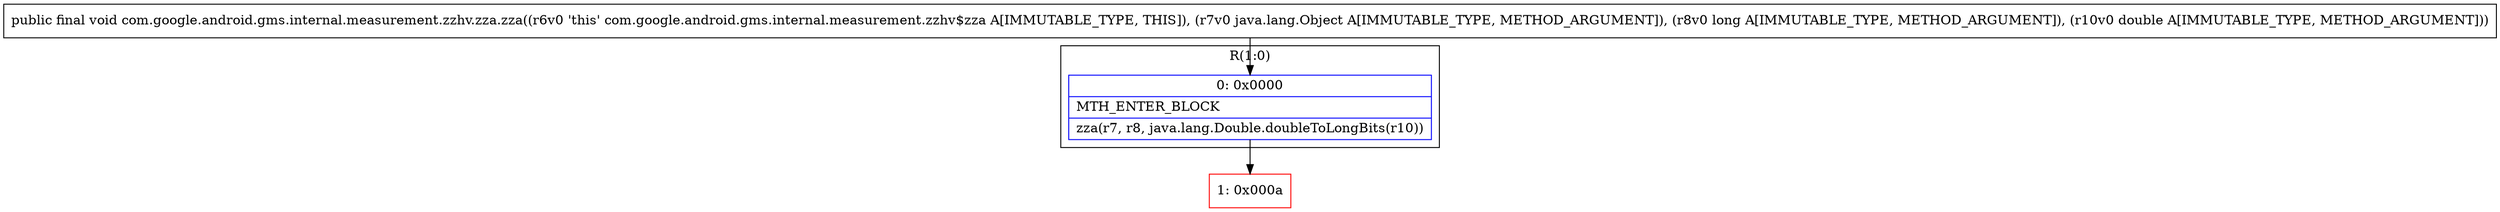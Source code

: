 digraph "CFG forcom.google.android.gms.internal.measurement.zzhv.zza.zza(Ljava\/lang\/Object;JD)V" {
subgraph cluster_Region_1978146452 {
label = "R(1:0)";
node [shape=record,color=blue];
Node_0 [shape=record,label="{0\:\ 0x0000|MTH_ENTER_BLOCK\l|zza(r7, r8, java.lang.Double.doubleToLongBits(r10))\l}"];
}
Node_1 [shape=record,color=red,label="{1\:\ 0x000a}"];
MethodNode[shape=record,label="{public final void com.google.android.gms.internal.measurement.zzhv.zza.zza((r6v0 'this' com.google.android.gms.internal.measurement.zzhv$zza A[IMMUTABLE_TYPE, THIS]), (r7v0 java.lang.Object A[IMMUTABLE_TYPE, METHOD_ARGUMENT]), (r8v0 long A[IMMUTABLE_TYPE, METHOD_ARGUMENT]), (r10v0 double A[IMMUTABLE_TYPE, METHOD_ARGUMENT])) }"];
MethodNode -> Node_0;
Node_0 -> Node_1;
}

